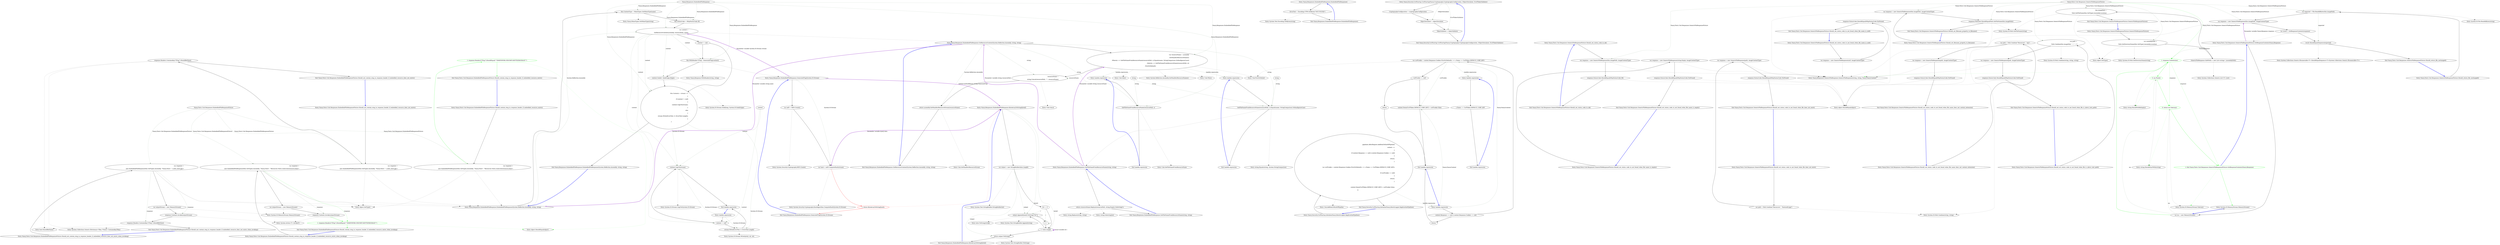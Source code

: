 digraph  {
n66 [label="Nancy.Responses.EmbeddedFileResponse", span=""];
n67 [label=content, span=""];
n68 [label=string, span=""];
n69 [label=string, span=""];
n0 [cluster="Nancy.Responses.EmbeddedFileResponse.EmbeddedFileResponse()", label="Entry Nancy.Responses.EmbeddedFileResponse.EmbeddedFileResponse()", span="13-13"];
n1 [cluster="Nancy.Responses.EmbeddedFileResponse.EmbeddedFileResponse()", label="ErrorText = Encoding.UTF8.GetBytes(''NOT FOUND'')", span="15-15"];
n2 [cluster="Nancy.Responses.EmbeddedFileResponse.EmbeddedFileResponse()", label="Exit Nancy.Responses.EmbeddedFileResponse.EmbeddedFileResponse()", span="13-13"];
n3 [cluster="System.Text.Encoding.GetBytes(string)", label="Entry System.Text.Encoding.GetBytes(string)", span="0-0"];
n4 [cluster="Nancy.Responses.EmbeddedFileResponse.EmbeddedFileResponse(System.Reflection.Assembly, string, string)", label="Entry Nancy.Responses.EmbeddedFileResponse.EmbeddedFileResponse(System.Reflection.Assembly, string, string)", span="18-18"];
n5 [cluster="Nancy.Responses.EmbeddedFileResponse.EmbeddedFileResponse(System.Reflection.Assembly, string, string)", label="this.ContentType = MimeTypes.GetMimeType(name)", span="20-20"];
n7 [cluster="Nancy.Responses.EmbeddedFileResponse.EmbeddedFileResponse(System.Reflection.Assembly, string, string)", label="var content =\r\n                    GetResourceContent(assembly, resourcePath, name)", span="23-24"];
n6 [cluster="Nancy.Responses.EmbeddedFileResponse.EmbeddedFileResponse(System.Reflection.Assembly, string, string)", label="this.StatusCode = HttpStatusCode.OK", span="21-21"];
n13 [cluster="Nancy.MimeTypes.GetMimeType(string)", label="Entry Nancy.MimeTypes.GetMimeType(string)", span="585-585"];
n8 [cluster="Nancy.Responses.EmbeddedFileResponse.EmbeddedFileResponse(System.Reflection.Assembly, string, string)", label="content != null", span="26-26"];
n14 [cluster="Nancy.Responses.EmbeddedFileResponse.GetResourceContent(System.Reflection.Assembly, string, string)", label="Entry Nancy.Responses.EmbeddedFileResponse.GetResourceContent(System.Reflection.Assembly, string, string)", span="45-45"];
n9 [cluster="Nancy.Responses.EmbeddedFileResponse.EmbeddedFileResponse(System.Reflection.Assembly, string, string)", label="this.WithHeader(''ETag'', GenerateETag(content))", span="28-28"];
n10 [cluster="Nancy.Responses.EmbeddedFileResponse.EmbeddedFileResponse(System.Reflection.Assembly, string, string)", label="content.Seek(0, SeekOrigin.Begin)", span="29-29"];
n11 [cluster="Nancy.Responses.EmbeddedFileResponse.EmbeddedFileResponse(System.Reflection.Assembly, string, string)", label="this.Contents = stream =>\r\n            {\r\n                if (content != null)\r\n                {\r\n                    content.CopyTo(stream);\r\n                }\r\n                else\r\n                {\r\n                    stream.Write(ErrorText, 0, ErrorText.Length);\r\n                }\r\n            }", span="32-42"];
n19 [cluster="lambda expression", label="content != null", span="34-34"];
n20 [cluster="lambda expression", label="content.CopyTo(stream)", span="36-36"];
n15 [cluster="Nancy.Responses.EmbeddedFileResponse.GenerateETag(System.IO.Stream)", label="Entry Nancy.Responses.EmbeddedFileResponse.GenerateETag(System.IO.Stream)", span="64-64"];
n16 [cluster="Nancy.Response.WithHeader(string, string)", label="Entry Nancy.Response.WithHeader(string, string)", span="46-46"];
n17 [cluster="System.IO.Stream.Seek(long, System.IO.SeekOrigin)", label="Entry System.IO.Stream.Seek(long, System.IO.SeekOrigin)", span="0-0"];
n12 [cluster="Nancy.Responses.EmbeddedFileResponse.EmbeddedFileResponse(System.Reflection.Assembly, string, string)", label="Exit Nancy.Responses.EmbeddedFileResponse.EmbeddedFileResponse(System.Reflection.Assembly, string, string)", span="18-18"];
n21 [cluster="lambda expression", label="stream.Write(ErrorText, 0, ErrorText.Length)", span="40-40"];
n18 [cluster="lambda expression", label="Entry lambda expression", span="32-42"];
n22 [cluster="lambda expression", label="Exit lambda expression", span="32-42"];
n23 [cluster="System.IO.Stream.CopyTo(System.IO.Stream)", label="Entry System.IO.Stream.CopyTo(System.IO.Stream)", span="0-0"];
n24 [cluster="System.IO.Stream.Write(byte[], int, int)", label="Entry System.IO.Stream.Write(byte[], int, int)", span="0-0"];
n25 [cluster="Nancy.Responses.EmbeddedFileResponse.GetResourceContent(System.Reflection.Assembly, string, string)", label="var resourceName = assembly\r\n                .GetManifestResourceNames()\r\n                .Where(x => GetFileNameFromResourceName(resourcePath, x).Equals(name, StringComparison.OrdinalIgnoreCase))\r\n                .Select(x => GetFileNameFromResourceName(resourcePath, x))\r\n                .FirstOrDefault()", span="47-51"];
n36 [cluster="lambda expression", label="GetFileNameFromResourceName(resourcePath, x).Equals(name, StringComparison.OrdinalIgnoreCase)", span="49-49"];
n41 [cluster="lambda expression", label="GetFileNameFromResourceName(resourcePath, x)", span="50-50"];
n26 [cluster="Nancy.Responses.EmbeddedFileResponse.GetResourceContent(System.Reflection.Assembly, string, string)", label="resourceName =\r\n                string.Concat(resourcePath, ''.'', resourceName)", span="53-54"];
n27 [cluster="Nancy.Responses.EmbeddedFileResponse.GetResourceContent(System.Reflection.Assembly, string, string)", label="return assembly.GetManifestResourceStream(resourceName);", span="56-56"];
n29 [cluster="System.Reflection.Assembly.GetManifestResourceNames()", label="Entry System.Reflection.Assembly.GetManifestResourceNames()", span="0-0"];
n30 [cluster="Unk.Where", label="Entry Unk.Where", span=""];
n31 [cluster="Unk.Select", label="Entry Unk.Select", span=""];
n32 [cluster="Unk.FirstOrDefault", label="Entry Unk.FirstOrDefault", span=""];
n35 [cluster="lambda expression", label="Entry lambda expression", span="49-49"];
n40 [cluster="lambda expression", label="Entry lambda expression", span="50-50"];
n33 [cluster="Unk.Concat", label="Entry Unk.Concat", span=""];
n28 [cluster="Nancy.Responses.EmbeddedFileResponse.GetResourceContent(System.Reflection.Assembly, string, string)", label="Exit Nancy.Responses.EmbeddedFileResponse.GetResourceContent(System.Reflection.Assembly, string, string)", span="45-45"];
n34 [cluster="Unk.GetManifestResourceStream", label="Entry Unk.GetManifestResourceStream", span=""];
n37 [cluster="lambda expression", label="Exit lambda expression", span="49-49"];
n38 [cluster="Nancy.Responses.EmbeddedFileResponse.GetFileNameFromResourceName(string, string)", label="Entry Nancy.Responses.EmbeddedFileResponse.GetFileNameFromResourceName(string, string)", span="59-59"];
n39 [cluster="string.Equals(string, System.StringComparison)", label="Entry string.Equals(string, System.StringComparison)", span="0-0"];
n42 [cluster="lambda expression", label="Exit lambda expression", span="50-50"];
n43 [cluster="Unk.GetFileNameFromResourceName", label="Entry Unk.GetFileNameFromResourceName", span=""];
n44 [cluster="Nancy.Responses.EmbeddedFileResponse.GetFileNameFromResourceName(string, string)", label="return resourceName.Replace(resourcePath, string.Empty).Substring(1);", span="61-61"];
n45 [cluster="Nancy.Responses.EmbeddedFileResponse.GetFileNameFromResourceName(string, string)", label="Exit Nancy.Responses.EmbeddedFileResponse.GetFileNameFromResourceName(string, string)", span="59-59"];
n46 [cluster="string.Replace(string, string)", label="Entry string.Replace(string, string)", span="0-0"];
n47 [cluster="string.Substring(int)", label="Entry string.Substring(int)", span="0-0"];
n48 [cluster="Nancy.Responses.EmbeddedFileResponse.GenerateETag(System.IO.Stream)", label="var md5 = MD5.Create()", span="66-66"];
n49 [cluster="Nancy.Responses.EmbeddedFileResponse.GenerateETag(System.IO.Stream)", label="var hash = md5.ComputeHash(stream)", span="68-68"];
n52 [cluster="System.Security.Cryptography.MD5.Create()", label="Entry System.Security.Cryptography.MD5.Create()", span="0-0"];
n50 [cluster="Nancy.Responses.EmbeddedFileResponse.GenerateETag(System.IO.Stream)", color=red, community=0, label="1: return ByteArrayToString(hash);", span="69-69"];
n53 [cluster="System.Security.Cryptography.HashAlgorithm.ComputeHash(System.IO.Stream)", label="Entry System.Security.Cryptography.HashAlgorithm.ComputeHash(System.IO.Stream)", span="0-0"];
n51 [cluster="Nancy.Responses.EmbeddedFileResponse.GenerateETag(System.IO.Stream)", label="Exit Nancy.Responses.EmbeddedFileResponse.GenerateETag(System.IO.Stream)", span="64-64"];
n54 [cluster="Nancy.Responses.EmbeddedFileResponse.ByteArrayToString(byte[])", label="Entry Nancy.Responses.EmbeddedFileResponse.ByteArrayToString(byte[])", span="73-73"];
n55 [cluster="Nancy.Responses.EmbeddedFileResponse.ByteArrayToString(byte[])", label="var output = new StringBuilder(data.Length)", span="75-75"];
n57 [cluster="Nancy.Responses.EmbeddedFileResponse.ByteArrayToString(byte[])", label="i < data.Length", span="76-76"];
n58 [cluster="Nancy.Responses.EmbeddedFileResponse.ByteArrayToString(byte[])", label="output.Append(data[i].ToString(''X2''))", span="78-78"];
n56 [cluster="Nancy.Responses.EmbeddedFileResponse.ByteArrayToString(byte[])", label="int i = 0", span="76-76"];
n62 [cluster="System.Text.StringBuilder.StringBuilder(int)", label="Entry System.Text.StringBuilder.StringBuilder(int)", span="0-0"];
n60 [cluster="Nancy.Responses.EmbeddedFileResponse.ByteArrayToString(byte[])", label="return output.ToString();", span="81-81"];
n59 [cluster="Nancy.Responses.EmbeddedFileResponse.ByteArrayToString(byte[])", label="i++", span="76-76"];
n63 [cluster="byte.ToString(string)", label="Entry byte.ToString(string)", span="0-0"];
n64 [cluster="System.Text.StringBuilder.Append(string)", label="Entry System.Text.StringBuilder.Append(string)", span="0-0"];
n61 [cluster="Nancy.Responses.EmbeddedFileResponse.ByteArrayToString(byte[])", label="Exit Nancy.Responses.EmbeddedFileResponse.ByteArrayToString(byte[])", span="73-73"];
n65 [cluster="System.Text.StringBuilder.ToString()", label="Entry System.Text.StringBuilder.ToString()", span="0-0"];
m0_6 [cluster="object.ShouldEqual(object)", file="EmbeddedFileResponseFixture.cs", label="Entry object.ShouldEqual(object)", span="95-95"];
m0_21 [cluster="Nancy.Tests.Unit.Responses.EmbeddedFileResponseFixture.Should_not_contain_etag_in_response_header_if_embedded_resource_does_not_exists_when_invoking()", file="EmbeddedFileResponseFixture.cs", label="Entry Nancy.Tests.Unit.Responses.EmbeddedFileResponseFixture.Should_not_contain_etag_in_response_header_if_embedded_resource_does_not_exists_when_invoking()", span="47-47"];
m0_22 [cluster="Nancy.Tests.Unit.Responses.EmbeddedFileResponseFixture.Should_not_contain_etag_in_response_header_if_embedded_resource_does_not_exists_when_invoking()", file="EmbeddedFileResponseFixture.cs", label="var response =\r\n                new EmbeddedFileResponse(this.GetType().Assembly, ''Nancy.Tests'', ''i_dont_exist.jpg'')", span="50-51"];
m0_23 [cluster="Nancy.Tests.Unit.Responses.EmbeddedFileResponseFixture.Should_not_contain_etag_in_response_header_if_embedded_resource_does_not_exists_when_invoking()", file="EmbeddedFileResponseFixture.cs", label="var outputStream = new MemoryStream()", span="53-53"];
m0_24 [cluster="Nancy.Tests.Unit.Responses.EmbeddedFileResponseFixture.Should_not_contain_etag_in_response_header_if_embedded_resource_does_not_exists_when_invoking()", file="EmbeddedFileResponseFixture.cs", label="response.Contents.Invoke(outputStream)", span="56-56"];
m0_25 [cluster="Nancy.Tests.Unit.Responses.EmbeddedFileResponseFixture.Should_not_contain_etag_in_response_header_if_embedded_resource_does_not_exists_when_invoking()", file="EmbeddedFileResponseFixture.cs", label="response.Headers.ContainsKey(''ETag'').ShouldBeFalse()", span="59-59"];
m0_26 [cluster="Nancy.Tests.Unit.Responses.EmbeddedFileResponseFixture.Should_not_contain_etag_in_response_header_if_embedded_resource_does_not_exists_when_invoking()", file="EmbeddedFileResponseFixture.cs", label="Exit Nancy.Tests.Unit.Responses.EmbeddedFileResponseFixture.Should_not_contain_etag_in_response_header_if_embedded_resource_does_not_exists_when_invoking()", span="47-47"];
m0_14 [cluster="System.Action<T>.Invoke(T)", file="EmbeddedFileResponseFixture.cs", label="Entry System.Action<T>.Invoke(T)", span="0-0"];
m0_19 [cluster="System.Collections.Generic.IDictionary<TKey, TValue>.ContainsKey(TKey)", file="EmbeddedFileResponseFixture.cs", label="Entry System.Collections.Generic.IDictionary<TKey, TValue>.ContainsKey(TKey)", span="0-0"];
m0_7 [cluster="Nancy.Tests.Unit.Responses.EmbeddedFileResponseFixture.Should_contain_etag_in_response_header_if_embedded_resource_exists_when_invoking()", file="EmbeddedFileResponseFixture.cs", label="Entry Nancy.Tests.Unit.Responses.EmbeddedFileResponseFixture.Should_contain_etag_in_response_header_if_embedded_resource_exists_when_invoking()", span="20-20"];
m0_8 [cluster="Nancy.Tests.Unit.Responses.EmbeddedFileResponseFixture.Should_contain_etag_in_response_header_if_embedded_resource_exists_when_invoking()", file="EmbeddedFileResponseFixture.cs", label="var response =\r\n                new EmbeddedFileResponse(this.GetType().Assembly, ''Nancy.Tests'', ''Resources.Views.staticviewresource.html'')", span="23-24"];
m0_9 [cluster="Nancy.Tests.Unit.Responses.EmbeddedFileResponseFixture.Should_contain_etag_in_response_header_if_embedded_resource_exists_when_invoking()", file="EmbeddedFileResponseFixture.cs", label="var outputStream = new MemoryStream()", span="26-26"];
m0_10 [cluster="Nancy.Tests.Unit.Responses.EmbeddedFileResponseFixture.Should_contain_etag_in_response_header_if_embedded_resource_exists_when_invoking()", file="EmbeddedFileResponseFixture.cs", label="response.Contents.Invoke(outputStream)", span="29-29"];
m0_11 [cluster="Nancy.Tests.Unit.Responses.EmbeddedFileResponseFixture.Should_contain_etag_in_response_header_if_embedded_resource_exists_when_invoking()", color=green, community=0, file="EmbeddedFileResponseFixture.cs", label="1: response.Headers[''ETag''].ShouldEqual(''\''5D6EFDFDB135DC90F16D57E05603DA1E\'''')", span="32-32"];
m0_12 [cluster="Nancy.Tests.Unit.Responses.EmbeddedFileResponseFixture.Should_contain_etag_in_response_header_if_embedded_resource_exists_when_invoking()", file="EmbeddedFileResponseFixture.cs", label="Exit Nancy.Tests.Unit.Responses.EmbeddedFileResponseFixture.Should_contain_etag_in_response_header_if_embedded_resource_exists_when_invoking()", span="20-20"];
m0_5 [cluster="object.GetType()", file="EmbeddedFileResponseFixture.cs", label="Entry object.GetType()", span="0-0"];
m0_20 [cluster="bool.ShouldBeFalse()", file="EmbeddedFileResponseFixture.cs", label="Entry bool.ShouldBeFalse()", span="90-90"];
m0_15 [cluster="Nancy.Tests.Unit.Responses.EmbeddedFileResponseFixture.Should_not_contain_etag_in_response_header_if_embedded_resource_does_not_exists()", file="EmbeddedFileResponseFixture.cs", label="Entry Nancy.Tests.Unit.Responses.EmbeddedFileResponseFixture.Should_not_contain_etag_in_response_header_if_embedded_resource_does_not_exists()", span="36-36"];
m0_16 [cluster="Nancy.Tests.Unit.Responses.EmbeddedFileResponseFixture.Should_not_contain_etag_in_response_header_if_embedded_resource_does_not_exists()", file="EmbeddedFileResponseFixture.cs", label="var response =\r\n                new EmbeddedFileResponse(this.GetType().Assembly, ''Nancy.Tests'', ''i_dont_exist.jpg'')", span="39-40"];
m0_17 [cluster="Nancy.Tests.Unit.Responses.EmbeddedFileResponseFixture.Should_not_contain_etag_in_response_header_if_embedded_resource_does_not_exists()", file="EmbeddedFileResponseFixture.cs", label="response.Headers.ContainsKey(''ETag'').ShouldBeFalse()", span="43-43"];
m0_18 [cluster="Nancy.Tests.Unit.Responses.EmbeddedFileResponseFixture.Should_not_contain_etag_in_response_header_if_embedded_resource_does_not_exists()", file="EmbeddedFileResponseFixture.cs", label="Exit Nancy.Tests.Unit.Responses.EmbeddedFileResponseFixture.Should_not_contain_etag_in_response_header_if_embedded_resource_does_not_exists()", span="36-36"];
m0_0 [cluster="Nancy.Tests.Unit.Responses.EmbeddedFileResponseFixture.Should_contain_etag_in_response_header_if_embedded_resource_exists()", file="EmbeddedFileResponseFixture.cs", label="Entry Nancy.Tests.Unit.Responses.EmbeddedFileResponseFixture.Should_contain_etag_in_response_header_if_embedded_resource_exists()", span="9-9"];
m0_1 [cluster="Nancy.Tests.Unit.Responses.EmbeddedFileResponseFixture.Should_contain_etag_in_response_header_if_embedded_resource_exists()", file="EmbeddedFileResponseFixture.cs", label="var response =\r\n                new EmbeddedFileResponse(this.GetType().Assembly, ''Nancy.Tests'', ''Resources.Views.staticviewresource.html'')", span="12-13"];
m0_2 [cluster="Nancy.Tests.Unit.Responses.EmbeddedFileResponseFixture.Should_contain_etag_in_response_header_if_embedded_resource_exists()", color=green, community=0, file="EmbeddedFileResponseFixture.cs", label="1: response.Headers[''ETag''].ShouldEqual(''\''5D6EFDFDB135DC90F16D57E05603DA1E\'''')", span="16-16"];
m0_3 [cluster="Nancy.Tests.Unit.Responses.EmbeddedFileResponseFixture.Should_contain_etag_in_response_header_if_embedded_resource_exists()", file="EmbeddedFileResponseFixture.cs", label="Exit Nancy.Tests.Unit.Responses.EmbeddedFileResponseFixture.Should_contain_etag_in_response_header_if_embedded_resource_exists()", span="9-9"];
m0_13 [cluster="System.IO.MemoryStream.MemoryStream()", file="EmbeddedFileResponseFixture.cs", label="Entry System.IO.MemoryStream.MemoryStream()", span="0-0"];
m0_27 [file="EmbeddedFileResponseFixture.cs", label="Nancy.Tests.Unit.Responses.EmbeddedFileResponseFixture", span=""];
m1_8 [cluster="Unk.AddItemToEndOfPipeline", file="GenericFileResponse.cs", label="Entry Unk.AddItemToEndOfPipeline", span=""];
m1_0 [cluster="Nancy.Security.CsrfStartup.CsrfStartup(Nancy.Cryptography.CryptographyConfiguration, IObjectSerializer, ICsrfTokenValidator)", file="GenericFileResponse.cs", label="Entry Nancy.Security.CsrfStartup.CsrfStartup(Nancy.Cryptography.CryptographyConfiguration, IObjectSerializer, ICsrfTokenValidator)", span="11-11"];
m1_1 [cluster="Nancy.Security.CsrfStartup.CsrfStartup(Nancy.Cryptography.CryptographyConfiguration, IObjectSerializer, ICsrfTokenValidator)", file="GenericFileResponse.cs", label="CryptographyConfiguration = cryptographyConfiguration", span="13-13"];
m1_2 [cluster="Nancy.Security.CsrfStartup.CsrfStartup(Nancy.Cryptography.CryptographyConfiguration, IObjectSerializer, ICsrfTokenValidator)", file="GenericFileResponse.cs", label="ObjectSerializer = objectSerializer", span="14-14"];
m1_3 [cluster="Nancy.Security.CsrfStartup.CsrfStartup(Nancy.Cryptography.CryptographyConfiguration, IObjectSerializer, ICsrfTokenValidator)", file="GenericFileResponse.cs", label="TokenValidator = tokenValidator", span="15-15"];
m1_4 [cluster="Nancy.Security.CsrfStartup.CsrfStartup(Nancy.Cryptography.CryptographyConfiguration, IObjectSerializer, ICsrfTokenValidator)", file="GenericFileResponse.cs", label="Exit Nancy.Security.CsrfStartup.CsrfStartup(Nancy.Cryptography.CryptographyConfiguration, IObjectSerializer, ICsrfTokenValidator)", span="11-11"];
m1_5 [cluster="Nancy.Security.CsrfStartup.Initialize(Nancy.Bootstrapper.IApplicationPipelines)", file="GenericFileResponse.cs", label="Entry Nancy.Security.CsrfStartup.Initialize(Nancy.Bootstrapper.IApplicationPipelines)", span="70-70"];
m1_6 [cluster="Nancy.Security.CsrfStartup.Initialize(Nancy.Bootstrapper.IApplicationPipelines)", file="GenericFileResponse.cs", label="pipelines.AfterRequest.AddItemToEndOfPipeline(\r\n                context =>\r\n                    {\r\n                        if (context.Response == null || context.Response.Cookies == null)\r\n                        {\r\n                            return;\r\n                        }\r\n\r\n                        var csrfCookie = context.Response.Cookies.FirstOrDefault(c => c.Name == CsrfToken.DEFAULT_CSRF_KEY);\r\n\r\n                        if (csrfCookie == null)\r\n                        {\r\n                            return;\r\n                        }\r\n\r\n                        context.Items[CsrfToken.DEFAULT_CSRF_KEY] = csrfCookie.Value;\r\n                    })", span="72-88"];
m1_7 [cluster="Nancy.Security.CsrfStartup.Initialize(Nancy.Bootstrapper.IApplicationPipelines)", file="GenericFileResponse.cs", label="Exit Nancy.Security.CsrfStartup.Initialize(Nancy.Bootstrapper.IApplicationPipelines)", span="70-70"];
m1_18 [cluster="lambda expression", file="GenericFileResponse.cs", label="Entry lambda expression", span="80-80"];
m1_9 [cluster="lambda expression", file="GenericFileResponse.cs", label="Entry lambda expression", span="73-88"];
m1_10 [cluster="lambda expression", file="GenericFileResponse.cs", label="context.Response == null || context.Response.Cookies == null", span="75-75"];
m1_12 [cluster="lambda expression", file="GenericFileResponse.cs", label="var csrfCookie = context.Response.Cookies.FirstOrDefault(c => c.Name == CsrfToken.DEFAULT_CSRF_KEY)", span="80-80"];
m1_15 [cluster="lambda expression", file="GenericFileResponse.cs", label="context.Items[CsrfToken.DEFAULT_CSRF_KEY] = csrfCookie.Value", span="87-87"];
m1_11 [cluster="lambda expression", file="GenericFileResponse.cs", label="return;", span="77-77"];
m1_13 [cluster="lambda expression", file="GenericFileResponse.cs", label="csrfCookie == null", span="82-82"];
m1_14 [cluster="lambda expression", file="GenericFileResponse.cs", label="return;", span="84-84"];
m1_16 [cluster="lambda expression", file="GenericFileResponse.cs", label="Exit lambda expression", span="73-88"];
m1_19 [cluster="lambda expression", file="GenericFileResponse.cs", label="c.Name == CsrfToken.DEFAULT_CSRF_KEY", span="80-80"];
m1_20 [cluster="lambda expression", file="GenericFileResponse.cs", label="Exit lambda expression", span="80-80"];
m2_36 [cluster="Nancy.Tests.Unit.Responses.GenericFileResponseFixture.Should_set_status_code_to_ok()", file="GenericFileResponseFixture.cs", label="Entry Nancy.Tests.Unit.Responses.GenericFileResponseFixture.Should_set_status_code_to_ok()", span="84-84"];
m2_37 [cluster="Nancy.Tests.Unit.Responses.GenericFileResponseFixture.Should_set_status_code_to_ok()", file="GenericFileResponseFixture.cs", label="var response = new GenericFileResponse(this.imagePath, imageContentType)", span="87-87"];
m2_38 [cluster="Nancy.Tests.Unit.Responses.GenericFileResponseFixture.Should_set_status_code_to_ok()", file="GenericFileResponseFixture.cs", label="response.StatusCode.ShouldEqual(HttpStatusCode.OK)", span="90-90"];
m2_39 [cluster="Nancy.Tests.Unit.Responses.GenericFileResponseFixture.Should_set_status_code_to_ok()", file="GenericFileResponseFixture.cs", label="Exit Nancy.Tests.Unit.Responses.GenericFileResponseFixture.Should_set_status_code_to_ok()", span="84-84"];
m2_7 [cluster="System.Collections.Generic.List<T>.List()", file="GenericFileResponseFixture.cs", label="Entry System.Collections.Generic.List<T>.List()", span="0-0"];
m2_15 [cluster="Nancy.Tests.Unit.Responses.GenericFileResponseFixture.Should_set_status_code_to_not_found_when_file_name_is_null()", file="GenericFileResponseFixture.cs", label="Entry Nancy.Tests.Unit.Responses.GenericFileResponseFixture.Should_set_status_code_to_not_found_when_file_name_is_null()", span="34-34"];
m2_16 [cluster="Nancy.Tests.Unit.Responses.GenericFileResponseFixture.Should_set_status_code_to_not_found_when_file_name_is_null()", file="GenericFileResponseFixture.cs", label="var response = new GenericFileResponse(null, imageContentType)", span="37-37"];
m2_17 [cluster="Nancy.Tests.Unit.Responses.GenericFileResponseFixture.Should_set_status_code_to_not_found_when_file_name_is_null()", file="GenericFileResponseFixture.cs", label="response.StatusCode.ShouldEqual(HttpStatusCode.NotFound)", span="40-40"];
m2_18 [cluster="Nancy.Tests.Unit.Responses.GenericFileResponseFixture.Should_set_status_code_to_not_found_when_file_name_is_null()", file="GenericFileResponseFixture.cs", label="Exit Nancy.Tests.Unit.Responses.GenericFileResponseFixture.Should_set_status_code_to_not_found_when_file_name_is_null()", span="34-34"];
m2_60 [cluster="string.ShouldStartWith(string)", file="GenericFileResponseFixture.cs", label="Entry string.ShouldStartWith(string)", span="11-11"];
m2_61 [cluster="System.IO.MemoryStream.ToArray()", file="GenericFileResponseFixture.cs", label="Entry System.IO.MemoryStream.ToArray()", span="0-0"];
m2_8 [cluster="System.IO.Path.GetFileName(string)", file="GenericFileResponseFixture.cs", label="Entry System.IO.Path.GetFileName(string)", span="0-0"];
m2_5 [cluster="object.GetType()", file="GenericFileResponseFixture.cs", label="Entry object.GetType()", span="0-0"];
m2_0 [cluster="Nancy.Tests.Unit.Responses.GenericFileResponseFixture.GenericFileResponseFixture()", file="GenericFileResponseFixture.cs", label="Entry Nancy.Tests.Unit.Responses.GenericFileResponseFixture.GenericFileResponseFixture()", span="12-12"];
m2_1 [cluster="Nancy.Tests.Unit.Responses.GenericFileResponseFixture.GenericFileResponseFixture()", file="GenericFileResponseFixture.cs", label="var assemblyPath =\r\n                Path.GetDirectoryName(this.GetType().Assembly.Location)", span="14-15"];
m2_2 [cluster="Nancy.Tests.Unit.Responses.GenericFileResponseFixture.GenericFileResponseFixture()", file="GenericFileResponseFixture.cs", label="GenericFileResponse.SafePaths = new List<string> {assemblyPath}", span="17-17"];
m2_3 [cluster="Nancy.Tests.Unit.Responses.GenericFileResponseFixture.GenericFileResponseFixture()", file="GenericFileResponseFixture.cs", label="this.imagePath =\r\n                Path.GetFileName(this.GetType().Assembly.Location)", span="19-20"];
m2_4 [cluster="Nancy.Tests.Unit.Responses.GenericFileResponseFixture.GenericFileResponseFixture()", file="GenericFileResponseFixture.cs", label="Exit Nancy.Tests.Unit.Responses.GenericFileResponseFixture.GenericFileResponseFixture()", span="12-12"];
m2_14 [cluster="object.ShouldEqual(object)", file="GenericFileResponseFixture.cs", label="Entry object.ShouldEqual(object)", span="95-95"];
m2_6 [cluster="System.IO.Path.GetDirectoryName(string)", file="GenericFileResponseFixture.cs", label="Entry System.IO.Path.GetDirectoryName(string)", span="0-0"];
m2_49 [cluster="Nancy.Tests.Unit.Responses.GenericFileResponseFixture.Should_set_filename_property_to_filename()", file="GenericFileResponseFixture.cs", label="Entry Nancy.Tests.Unit.Responses.GenericFileResponseFixture.Should_set_filename_property_to_filename()", span="108-108"];
m2_50 [cluster="Nancy.Tests.Unit.Responses.GenericFileResponseFixture.Should_set_filename_property_to_filename()", file="GenericFileResponseFixture.cs", label="var response = new GenericFileResponse(this.imagePath, imageContentType)", span="111-111"];
m2_51 [cluster="Nancy.Tests.Unit.Responses.GenericFileResponseFixture.Should_set_filename_property_to_filename()", file="GenericFileResponseFixture.cs", label="response.Filename.ShouldEqual(Path.GetFileName(this.imagePath))", span="114-114"];
m2_52 [cluster="Nancy.Tests.Unit.Responses.GenericFileResponseFixture.Should_set_filename_property_to_filename()", file="GenericFileResponseFixture.cs", label="Exit Nancy.Tests.Unit.Responses.GenericFileResponseFixture.Should_set_filename_property_to_filename()", span="108-108"];
m2_9 [cluster="Nancy.Tests.Unit.Responses.GenericFileResponseFixture.Should_set_status_code_to_not_found_when_file_name_is_empty()", file="GenericFileResponseFixture.cs", label="Entry Nancy.Tests.Unit.Responses.GenericFileResponseFixture.Should_set_status_code_to_not_found_when_file_name_is_empty()", span="24-24"];
m2_10 [cluster="Nancy.Tests.Unit.Responses.GenericFileResponseFixture.Should_set_status_code_to_not_found_when_file_name_is_empty()", file="GenericFileResponseFixture.cs", label="var response = new GenericFileResponse(string.Empty, imageContentType)", span="27-27"];
m2_11 [cluster="Nancy.Tests.Unit.Responses.GenericFileResponseFixture.Should_set_status_code_to_not_found_when_file_name_is_empty()", file="GenericFileResponseFixture.cs", label="response.StatusCode.ShouldEqual(HttpStatusCode.NotFound)", span="30-30"];
m2_12 [cluster="Nancy.Tests.Unit.Responses.GenericFileResponseFixture.Should_set_status_code_to_not_found_when_file_name_is_empty()", file="GenericFileResponseFixture.cs", label="Exit Nancy.Tests.Unit.Responses.GenericFileResponseFixture.Should_set_status_code_to_not_found_when_file_name_is_empty()", span="24-24"];
m2_40 [cluster="Nancy.Tests.Unit.Responses.GenericFileResponseFixture.Should_return_file_unchanged()", file="GenericFileResponseFixture.cs", label="Entry Nancy.Tests.Unit.Responses.GenericFileResponseFixture.Should_return_file_unchanged()", span="94-94"];
m2_41 [cluster="Nancy.Tests.Unit.Responses.GenericFileResponseFixture.Should_return_file_unchanged()", file="GenericFileResponseFixture.cs", label="var expected = File.ReadAllBytes(this.imagePath)", span="97-97"];
m2_42 [cluster="Nancy.Tests.Unit.Responses.GenericFileResponseFixture.Should_return_file_unchanged()", file="GenericFileResponseFixture.cs", label="var response = new GenericFileResponse(this.imagePath, imageContentType)", span="98-98"];
m2_44 [cluster="Nancy.Tests.Unit.Responses.GenericFileResponseFixture.Should_return_file_unchanged()", file="GenericFileResponseFixture.cs", label="result.ShouldEqualSequence(expected)", span="104-104"];
m2_43 [cluster="Nancy.Tests.Unit.Responses.GenericFileResponseFixture.Should_return_file_unchanged()", file="GenericFileResponseFixture.cs", label="var result = GetResponseContents(response)", span="101-101"];
m2_45 [cluster="Nancy.Tests.Unit.Responses.GenericFileResponseFixture.Should_return_file_unchanged()", file="GenericFileResponseFixture.cs", label="Exit Nancy.Tests.Unit.Responses.GenericFileResponseFixture.Should_return_file_unchanged()", span="94-94"];
m2_59 [cluster="string.ShouldNotBeEmpty()", file="GenericFileResponseFixture.cs", label="Entry string.ShouldNotBeEmpty()", span="31-31"];
m2_30 [cluster="Nancy.Tests.Unit.Responses.GenericFileResponseFixture.Should_set_status_code_to_not_found_when_file_is_above_root_path()", file="GenericFileResponseFixture.cs", label="Entry Nancy.Tests.Unit.Responses.GenericFileResponseFixture.Should_set_status_code_to_not_found_when_file_is_above_root_path()", span="70-70"];
m2_31 [cluster="Nancy.Tests.Unit.Responses.GenericFileResponseFixture.Should_set_status_code_to_not_found_when_file_is_above_root_path()", file="GenericFileResponseFixture.cs", label="var path = \r\n                Path.Combine(this.imagePath, ''..'', ''..'')", span="73-74"];
m2_32 [cluster="Nancy.Tests.Unit.Responses.GenericFileResponseFixture.Should_set_status_code_to_not_found_when_file_is_above_root_path()", file="GenericFileResponseFixture.cs", label="var response = new GenericFileResponse(path, imageContentType)", span="77-77"];
m2_33 [cluster="Nancy.Tests.Unit.Responses.GenericFileResponseFixture.Should_set_status_code_to_not_found_when_file_is_above_root_path()", file="GenericFileResponseFixture.cs", label="response.StatusCode.ShouldEqual(HttpStatusCode.NotFound)", span="80-80"];
m2_34 [cluster="Nancy.Tests.Unit.Responses.GenericFileResponseFixture.Should_set_status_code_to_not_found_when_file_is_above_root_path()", file="GenericFileResponseFixture.cs", label="Exit Nancy.Tests.Unit.Responses.GenericFileResponseFixture.Should_set_status_code_to_not_found_when_file_is_above_root_path()", span="70-70"];
m2_53 [cluster="Nancy.Tests.Unit.Responses.GenericFileResponseFixture.GetResponseContents(Nancy.Response)", file="GenericFileResponseFixture.cs", label="var ms = new MemoryStream()", span="119-119"];
m2_54 [cluster="Nancy.Tests.Unit.Responses.GenericFileResponseFixture.GetResponseContents(Nancy.Response)", color=green, community=1, file="GenericFileResponseFixture.cs", label="1: response.Contents(ms)", span="120-120"];
m2_55 [cluster="Nancy.Tests.Unit.Responses.GenericFileResponseFixture.GetResponseContents(Nancy.Response)", color=green, community=0, file="GenericFileResponseFixture.cs", label="0: ms.Flush()", span="121-121"];
m2_56 [cluster="Nancy.Tests.Unit.Responses.GenericFileResponseFixture.GetResponseContents(Nancy.Response)", color=green, community=1, file="GenericFileResponseFixture.cs", label="0: return ms.ToArray();", span="123-123"];
m2_57 [cluster="Nancy.Tests.Unit.Responses.GenericFileResponseFixture.GetResponseContents(Nancy.Response)", color=green, community=1, file="GenericFileResponseFixture.cs", label="1: Exit Nancy.Tests.Unit.Responses.GenericFileResponseFixture.GetResponseContents(Nancy.Response)", span="117-117"];
m2_58 [cluster="System.IO.MemoryStream.MemoryStream()", file="GenericFileResponseFixture.cs", label="Entry System.IO.MemoryStream.MemoryStream()", span="0-0"];
m2_25 [cluster="Nancy.Tests.Unit.Responses.GenericFileResponseFixture.Should_set_status_code_to_not_found_when_file_does_not_exist()", file="GenericFileResponseFixture.cs", label="Entry Nancy.Tests.Unit.Responses.GenericFileResponseFixture.Should_set_status_code_to_not_found_when_file_does_not_exist()", span="57-57"];
m2_26 [cluster="Nancy.Tests.Unit.Responses.GenericFileResponseFixture.Should_set_status_code_to_not_found_when_file_does_not_exist()", file="GenericFileResponseFixture.cs", label="var path = Path.Combine(''Resources'', ''thatsnotit.jpg'')", span="60-60"];
m2_27 [cluster="Nancy.Tests.Unit.Responses.GenericFileResponseFixture.Should_set_status_code_to_not_found_when_file_does_not_exist()", file="GenericFileResponseFixture.cs", label="var response = new GenericFileResponse(path, imageContentType)", span="63-63"];
m2_28 [cluster="Nancy.Tests.Unit.Responses.GenericFileResponseFixture.Should_set_status_code_to_not_found_when_file_does_not_exist()", file="GenericFileResponseFixture.cs", label="response.StatusCode.ShouldEqual(HttpStatusCode.NotFound)", span="66-66"];
m2_29 [cluster="Nancy.Tests.Unit.Responses.GenericFileResponseFixture.Should_set_status_code_to_not_found_when_file_does_not_exist()", file="GenericFileResponseFixture.cs", label="Exit Nancy.Tests.Unit.Responses.GenericFileResponseFixture.Should_set_status_code_to_not_found_when_file_does_not_exist()", span="57-57"];
m2_13 [cluster="Nancy.Responses.GenericFileResponse.GenericFileResponse(string, string, Nancy.NancyContext)", file="GenericFileResponseFixture.cs", label="Entry Nancy.Responses.GenericFileResponse.GenericFileResponse(string, string, Nancy.NancyContext)", span="64-64"];
m2_48 [cluster="System.Collections.Generic.IEnumerable<T>.ShouldEqualSequence<T>(System.Collections.Generic.IEnumerable<T>)", file="GenericFileResponseFixture.cs", label="Entry System.Collections.Generic.IEnumerable<T>.ShouldEqualSequence<T>(System.Collections.Generic.IEnumerable<T>)", span="110-110"];
m2_19 [cluster="Nancy.Tests.Unit.Responses.GenericFileResponseFixture.Should_set_status_code_to_not_found_when_file_name_does_not_contain_extension()", file="GenericFileResponseFixture.cs", label="Entry Nancy.Tests.Unit.Responses.GenericFileResponseFixture.Should_set_status_code_to_not_found_when_file_name_does_not_contain_extension()", span="44-44"];
m2_20 [cluster="Nancy.Tests.Unit.Responses.GenericFileResponseFixture.Should_set_status_code_to_not_found_when_file_name_does_not_contain_extension()", file="GenericFileResponseFixture.cs", label="var path = Path.Combine(''Resources'', ''zip'')", span="47-47"];
m2_21 [cluster="Nancy.Tests.Unit.Responses.GenericFileResponseFixture.Should_set_status_code_to_not_found_when_file_name_does_not_contain_extension()", file="GenericFileResponseFixture.cs", label="var response = new GenericFileResponse(path, imageContentType)", span="50-50"];
m2_22 [cluster="Nancy.Tests.Unit.Responses.GenericFileResponseFixture.Should_set_status_code_to_not_found_when_file_name_does_not_contain_extension()", file="GenericFileResponseFixture.cs", label="response.StatusCode.ShouldEqual(HttpStatusCode.NotFound)", span="53-53"];
m2_23 [cluster="Nancy.Tests.Unit.Responses.GenericFileResponseFixture.Should_set_status_code_to_not_found_when_file_name_does_not_contain_extension()", file="GenericFileResponseFixture.cs", label="Exit Nancy.Tests.Unit.Responses.GenericFileResponseFixture.Should_set_status_code_to_not_found_when_file_name_does_not_contain_extension()", span="44-44"];
m2_46 [cluster="System.IO.File.ReadAllBytes(string)", file="GenericFileResponseFixture.cs", label="Entry System.IO.File.ReadAllBytes(string)", span="0-0"];
m2_24 [cluster="System.IO.Path.Combine(string, string)", file="GenericFileResponseFixture.cs", label="Entry System.IO.Path.Combine(string, string)", span="0-0"];
m2_47 [cluster="Nancy.Tests.Unit.Responses.GenericFileResponseFixture.GetResponseContents(Nancy.Response)", file="GenericFileResponseFixture.cs", label="Entry Nancy.Tests.Unit.Responses.GenericFileResponseFixture.GetResponseContents(Nancy.Response)", span="117-117"];
m2_35 [cluster="System.IO.Path.Combine(string, string, string)", file="GenericFileResponseFixture.cs", label="Entry System.IO.Path.Combine(string, string, string)", span="0-0"];
m2_62 [file="GenericFileResponseFixture.cs", label="Nancy.Tests.Unit.Responses.GenericFileResponseFixture", span=""];
n66 -> n5  [color=darkseagreen4, key=1, label="Nancy.Responses.EmbeddedFileResponse", style=dashed];
n66 -> n6  [color=darkseagreen4, key=1, label="Nancy.Responses.EmbeddedFileResponse", style=dashed];
n66 -> n7  [color=darkseagreen4, key=1, label="Nancy.Responses.EmbeddedFileResponse", style=dashed];
n66 -> n9  [color=darkseagreen4, key=1, label="Nancy.Responses.EmbeddedFileResponse", style=dashed];
n66 -> n11  [color=darkseagreen4, key=1, label="Nancy.Responses.EmbeddedFileResponse", style=dashed];
n66 -> n25  [color=darkseagreen4, key=1, label="Nancy.Responses.EmbeddedFileResponse", style=dashed];
n66 -> n41  [color=darkseagreen4, key=1, label="Nancy.Responses.EmbeddedFileResponse", style=dashed];
n67 -> n19  [color=darkseagreen4, key=1, label=content, style=dashed];
n67 -> n20  [color=darkseagreen4, key=1, label=content, style=dashed];
n68 -> n36  [color=darkseagreen4, key=1, label=string, style=dashed];
n68 -> n41  [color=darkseagreen4, key=1, label=string, style=dashed];
n69 -> n36  [color=darkseagreen4, key=1, label=string, style=dashed];
n0 -> n1  [key=0, style=solid];
n1 -> n2  [key=0, style=solid];
n1 -> n3  [key=2, style=dotted];
n2 -> n0  [color=blue, key=0, style=bold];
n4 -> n5  [key=0, style=solid];
n4 -> n7  [color=darkseagreen4, key=1, label="System.Reflection.Assembly", style=dashed];
n5 -> n6  [key=0, style=solid];
n5 -> n13  [key=2, style=dotted];
n7 -> n8  [key=0, style=solid];
n7 -> n14  [key=2, style=dotted];
n7 -> n9  [color=darkseagreen4, key=1, label=content, style=dashed];
n7 -> n10  [color=darkseagreen4, key=1, label=content, style=dashed];
n7 -> n11  [color=darkseagreen4, key=1, label=content, style=dashed];
n7 -> n19  [color=darkseagreen4, key=1, label=content, style=dashed];
n7 -> n20  [color=darkseagreen4, key=1, label=content, style=dashed];
n6 -> n7  [key=0, style=solid];
n8 -> n9  [key=0, style=solid];
n8 -> n11  [key=0, style=solid];
n14 -> n25  [key=0, style=solid];
n14 -> n36  [color=darkseagreen4, key=1, label=string, style=dashed];
n14 -> n41  [color=darkseagreen4, key=1, label=string, style=dashed];
n14 -> n26  [color=darkseagreen4, key=1, label=string, style=dashed];
n14 -> n27  [color=darkseagreen4, key=1, label="System.Reflection.Assembly", style=dashed];
n14 -> n4  [color=darkorchid, key=3, label="Parameter variable string name", style=bold];
n9 -> n10  [key=0, style=solid];
n9 -> n15  [key=2, style=dotted];
n9 -> n16  [key=2, style=dotted];
n10 -> n11  [key=0, style=solid];
n10 -> n17  [key=2, style=dotted];
n11 -> n12  [key=0, style=solid];
n11 -> n20  [color=darkseagreen4, key=1, label="System.IO.Stream", style=dashed];
n11 -> n21  [color=darkseagreen4, key=1, label="System.IO.Stream", style=dashed];
n19 -> n20  [key=0, style=solid];
n19 -> n21  [key=0, style=solid];
n20 -> n22  [key=0, style=solid];
n20 -> n23  [key=2, style=dotted];
n15 -> n48  [key=0, style=solid];
n15 -> n49  [color=darkseagreen4, key=1, label="System.IO.Stream", style=dashed];
n15 -> n7  [color=darkorchid, key=3, label="Parameter variable System.IO.Stream stream", style=bold];
n15 -> n54  [color=darkorchid, key=3, label="method methodReturn string GenerateETag", style=bold];
n12 -> n4  [color=blue, key=0, style=bold];
n21 -> n22  [key=0, style=solid];
n21 -> n24  [key=2, style=dotted];
n18 -> n19  [key=0, style=solid];
n18 -> n20  [color=darkseagreen4, key=1, label="System.IO.Stream", style=dashed];
n18 -> n21  [color=darkseagreen4, key=1, label="System.IO.Stream", style=dashed];
n22 -> n18  [color=blue, key=0, style=bold];
n25 -> n26  [key=0, style=solid];
n25 -> n29  [key=2, style=dotted];
n25 -> n30  [key=2, style=dotted];
n25 -> n31  [key=2, style=dotted];
n25 -> n32  [key=2, style=dotted];
n25 -> n35  [color=darkseagreen4, key=1, label="lambda expression", style=dashed];
n25 -> n40  [color=darkseagreen4, key=1, label="lambda expression", style=dashed];
n36 -> n37  [key=0, style=solid];
n36 -> n38  [key=2, style=dotted];
n36 -> n39  [key=2, style=dotted];
n41 -> n42  [key=0, style=solid];
n41 -> n43  [key=2, style=dotted];
n26 -> n27  [key=0, style=solid];
n26 -> n33  [key=2, style=dotted];
n26 -> n26  [color=darkseagreen4, key=1, label=resourceName, style=dashed];
n27 -> n28  [key=0, style=solid];
n27 -> n34  [key=2, style=dotted];
n35 -> n36  [key=0, style=solid];
n40 -> n41  [key=0, style=solid];
n28 -> n14  [color=blue, key=0, style=bold];
n37 -> n35  [color=blue, key=0, style=bold];
n38 -> n44  [key=0, style=solid];
n38 -> n14  [color=darkorchid, key=3, label="Parameter variable string resourcePath", style=bold];
n38 -> n25  [color=darkorchid, key=3, label="Parameter variable string resourceName", style=bold];
n42 -> n40  [color=blue, key=0, style=bold];
n44 -> n45  [key=0, style=solid];
n44 -> n46  [key=2, style=dotted];
n44 -> n47  [key=2, style=dotted];
n45 -> n38  [color=blue, key=0, style=bold];
n48 -> n49  [key=0, style=solid];
n48 -> n52  [key=2, style=dotted];
n49 -> n50  [color=red, key=0, style=solid];
n49 -> n53  [key=2, style=dotted];
n50 -> n51  [color=red, key=0, style=solid];
n50 -> n54  [color=red, key=2, style=dotted];
n51 -> n15  [color=blue, key=0, style=bold];
n54 -> n55  [key=0, style=solid];
n54 -> n57  [color=darkseagreen4, key=1, label="byte[]", style=dashed];
n54 -> n58  [color=darkseagreen4, key=1, label="byte[]", style=dashed];
n54 -> n49  [color=darkorchid, key=3, label="Parameter variable byte[] data", style=bold];
n55 -> n56  [key=0, style=solid];
n55 -> n62  [key=2, style=dotted];
n55 -> n58  [color=darkseagreen4, key=1, label=output, style=dashed];
n55 -> n60  [color=darkseagreen4, key=1, label=output, style=dashed];
n57 -> n58  [key=0, style=solid];
n57 -> n60  [key=0, style=solid];
n57 -> n57  [color=darkorchid, key=3, label="Local variable int i", style=bold];
n58 -> n59  [key=0, style=solid];
n58 -> n63  [key=2, style=dotted];
n58 -> n64  [key=2, style=dotted];
n56 -> n57  [key=0, style=solid];
n56 -> n58  [color=darkseagreen4, key=1, label=i, style=dashed];
n56 -> n59  [color=darkseagreen4, key=1, label=i, style=dashed];
n60 -> n61  [key=0, style=solid];
n60 -> n65  [key=2, style=dotted];
n59 -> n57  [key=0, style=solid];
n59 -> n59  [color=darkseagreen4, key=1, label=i, style=dashed];
n61 -> n54  [color=blue, key=0, style=bold];
m0_21 -> m0_22  [key=0, style=solid];
m0_22 -> m0_23  [key=0, style=solid];
m0_22 -> n4  [key=2, style=dotted];
m0_22 -> m0_5  [key=2, style=dotted];
m0_22 -> m0_24  [color=darkseagreen4, key=1, label=response, style=dashed];
m0_22 -> m0_25  [color=darkseagreen4, key=1, label=response, style=dashed];
m0_23 -> m0_24  [key=0, style=solid];
m0_23 -> m0_13  [key=2, style=dotted];
m0_24 -> m0_25  [key=0, style=solid];
m0_24 -> m0_14  [key=2, style=dotted];
m0_25 -> m0_26  [key=0, style=solid];
m0_25 -> m0_19  [key=2, style=dotted];
m0_25 -> m0_20  [key=2, style=dotted];
m0_26 -> m0_21  [color=blue, key=0, style=bold];
m0_7 -> m0_8  [key=0, style=solid];
m0_8 -> m0_9  [key=0, style=solid];
m0_8 -> n4  [key=2, style=dotted];
m0_8 -> m0_5  [key=2, style=dotted];
m0_8 -> m0_10  [color=darkseagreen4, key=1, label=response, style=dashed];
m0_8 -> m0_11  [color=green, key=1, label=response, style=dashed];
m0_9 -> m0_10  [key=0, style=solid];
m0_9 -> m0_13  [key=2, style=dotted];
m0_10 -> m0_11  [color=green, key=0, style=solid];
m0_10 -> m0_14  [key=2, style=dotted];
m0_11 -> m0_12  [color=green, key=0, style=solid];
m0_11 -> m0_6  [color=green, key=2, style=dotted];
m0_12 -> m0_7  [color=blue, key=0, style=bold];
m0_15 -> m0_16  [key=0, style=solid];
m0_16 -> m0_17  [key=0, style=solid];
m0_16 -> n4  [key=2, style=dotted];
m0_16 -> m0_5  [key=2, style=dotted];
m0_17 -> m0_18  [key=0, style=solid];
m0_17 -> m0_19  [key=2, style=dotted];
m0_17 -> m0_20  [key=2, style=dotted];
m0_18 -> m0_15  [color=blue, key=0, style=bold];
m0_0 -> m0_1  [key=0, style=solid];
m0_1 -> m0_2  [color=green, key=0, style=solid];
m0_1 -> n4  [key=2, style=dotted];
m0_1 -> m0_5  [key=2, style=dotted];
m0_2 -> m0_3  [color=green, key=0, style=solid];
m0_2 -> m0_6  [color=green, key=2, style=dotted];
m0_3 -> m0_0  [color=blue, key=0, style=bold];
m0_27 -> m0_1  [color=darkseagreen4, key=1, label="Nancy.Tests.Unit.Responses.EmbeddedFileResponseFixture", style=dashed];
m0_27 -> m0_8  [color=darkseagreen4, key=1, label="Nancy.Tests.Unit.Responses.EmbeddedFileResponseFixture", style=dashed];
m0_27 -> m0_16  [color=darkseagreen4, key=1, label="Nancy.Tests.Unit.Responses.EmbeddedFileResponseFixture", style=dashed];
m0_27 -> m0_22  [color=darkseagreen4, key=1, label="Nancy.Tests.Unit.Responses.EmbeddedFileResponseFixture", style=dashed];
m1_0 -> m1_1  [key=0, style=solid];
m1_0 -> m1_2  [color=darkseagreen4, key=1, label=IObjectSerializer, style=dashed];
m1_0 -> m1_3  [color=darkseagreen4, key=1, label=ICsrfTokenValidator, style=dashed];
m1_1 -> m1_2  [key=0, style=solid];
m1_2 -> m1_3  [key=0, style=solid];
m1_3 -> m1_4  [key=0, style=solid];
m1_4 -> m1_0  [color=blue, key=0, style=bold];
m1_5 -> m1_6  [key=0, style=solid];
m1_6 -> m1_7  [key=0, style=solid];
m1_6 -> m1_8  [key=2, style=dotted];
m1_6 -> m1_9  [color=darkseagreen4, key=1, label="lambda expression", style=dashed];
m1_7 -> m1_5  [color=blue, key=0, style=bold];
m1_18 -> m1_19  [key=0, style=solid];
m1_9 -> m1_10  [key=0, style=solid];
m1_9 -> m1_12  [color=darkseagreen4, key=1, label="Nancy.NancyContext", style=dashed];
m1_9 -> m1_15  [color=darkseagreen4, key=1, label="Nancy.NancyContext", style=dashed];
m1_10 -> m1_11  [key=0, style=solid];
m1_10 -> m1_12  [key=0, style=solid];
m1_12 -> m1_13  [key=0, style=solid];
m1_12 -> n32  [key=2, style=dotted];
m1_12 -> m1_18  [color=darkseagreen4, key=1, label="lambda expression", style=dashed];
m1_12 -> m1_15  [color=darkseagreen4, key=1, label=csrfCookie, style=dashed];
m1_15 -> m1_16  [key=0, style=solid];
m1_11 -> m1_16  [key=0, style=solid];
m1_13 -> m1_14  [key=0, style=solid];
m1_13 -> m1_15  [key=0, style=solid];
m1_14 -> m1_16  [key=0, style=solid];
m1_16 -> m1_9  [color=blue, key=0, style=bold];
m1_19 -> m1_20  [key=0, style=solid];
m1_20 -> m1_18  [color=blue, key=0, style=bold];
m2_36 -> m2_37  [key=0, style=solid];
m2_37 -> m2_38  [key=0, style=solid];
m2_37 -> m2_13  [key=2, style=dotted];
m2_38 -> m2_39  [key=0, style=solid];
m2_38 -> m2_14  [key=2, style=dotted];
m2_39 -> m2_36  [color=blue, key=0, style=bold];
m2_15 -> m2_16  [key=0, style=solid];
m2_16 -> m2_17  [key=0, style=solid];
m2_16 -> m2_13  [key=2, style=dotted];
m2_17 -> m2_18  [key=0, style=solid];
m2_17 -> m2_14  [key=2, style=dotted];
m2_18 -> m2_15  [color=blue, key=0, style=bold];
m2_0 -> m2_1  [key=0, style=solid];
m2_1 -> m2_2  [key=0, style=solid];
m2_1 -> m2_5  [key=2, style=dotted];
m2_1 -> m2_6  [key=2, style=dotted];
m2_2 -> m2_3  [key=0, style=solid];
m2_2 -> m2_7  [key=2, style=dotted];
m2_3 -> m2_4  [key=0, style=solid];
m2_3 -> m2_5  [key=2, style=dotted];
m2_3 -> m2_8  [key=2, style=dotted];
m2_4 -> m2_0  [color=blue, key=0, style=bold];
m2_49 -> m2_50  [key=0, style=solid];
m2_50 -> m2_51  [key=0, style=solid];
m2_50 -> m2_13  [key=2, style=dotted];
m2_51 -> m2_52  [key=0, style=solid];
m2_51 -> m2_8  [key=2, style=dotted];
m2_51 -> m2_14  [key=2, style=dotted];
m2_52 -> m2_49  [color=blue, key=0, style=bold];
m2_9 -> m2_10  [key=0, style=solid];
m2_10 -> m2_11  [key=0, style=solid];
m2_10 -> m2_13  [key=2, style=dotted];
m2_11 -> m2_12  [key=0, style=solid];
m2_11 -> m2_14  [key=2, style=dotted];
m2_12 -> m2_9  [color=blue, key=0, style=bold];
m2_40 -> m2_41  [key=0, style=solid];
m2_41 -> m2_42  [key=0, style=solid];
m2_41 -> m2_46  [key=2, style=dotted];
m2_41 -> m2_44  [color=darkseagreen4, key=1, label=expected, style=dashed];
m2_42 -> m2_43  [key=0, style=solid];
m2_42 -> m2_13  [key=2, style=dotted];
m2_44 -> m2_45  [key=0, style=solid];
m2_44 -> m2_48  [key=2, style=dotted];
m2_43 -> m2_44  [key=0, style=solid];
m2_43 -> m2_47  [key=2, style=dotted];
m2_45 -> m2_40  [color=blue, key=0, style=bold];
m2_30 -> m2_31  [key=0, style=solid];
m2_31 -> m2_32  [key=0, style=solid];
m2_31 -> m2_35  [key=2, style=dotted];
m2_32 -> m2_33  [key=0, style=solid];
m2_32 -> m2_13  [key=2, style=dotted];
m2_33 -> m2_34  [key=0, style=solid];
m2_33 -> m2_14  [key=2, style=dotted];
m2_34 -> m2_30  [color=blue, key=0, style=bold];
m2_53 -> m2_54  [color=green, key=0, style=solid];
m2_53 -> m2_58  [key=2, style=dotted];
m2_53 -> m2_55  [color=darkseagreen4, key=1, label=ms, style=dashed];
m2_53 -> m2_56  [color=darkseagreen4, key=1, label=ms, style=dashed];
m2_54 -> m2_55  [color=green, key=0, style=solid];
m2_54 -> m2_13  [color=green, key=2, style=dotted];
m2_54 -> m2_56  [color=green, key=1, label=response, style=dashed];
m2_54 -> m2_57  [color=green, key=1, label=response, style=dashed];
m2_54 -> m2_59  [key=2, style=dotted];
m2_55 -> m2_56  [color=green, key=0, style=solid];
m2_55 -> m2_59  [color=green, key=2, style=dotted];
m2_55 -> m2_60  [key=2, style=dotted];
m2_56 -> m2_57  [color=green, key=0, style=solid];
m2_56 -> m2_60  [color=green, key=2, style=dotted];
m2_56 -> m2_61  [key=2, style=dotted];
m2_57 -> m2_58  [color=green, key=0, style=solid];
m2_57 -> m2_61  [color=green, key=2, style=dotted];
m2_57 -> m2_47  [color=blue, key=0, style=bold];
m2_58 -> m2_53  [color=blue, key=0, style=bold];
m2_25 -> m2_26  [key=0, style=solid];
m2_26 -> m2_27  [key=0, style=solid];
m2_26 -> m2_24  [key=2, style=dotted];
m2_27 -> m2_28  [key=0, style=solid];
m2_27 -> m2_13  [key=2, style=dotted];
m2_28 -> m2_29  [key=0, style=solid];
m2_28 -> m2_14  [key=2, style=dotted];
m2_29 -> m2_25  [color=blue, key=0, style=bold];
m2_19 -> m2_20  [key=0, style=solid];
m2_20 -> m2_21  [key=0, style=solid];
m2_20 -> m2_24  [key=2, style=dotted];
m2_21 -> m2_22  [key=0, style=solid];
m2_21 -> m2_13  [key=2, style=dotted];
m2_22 -> m2_23  [key=0, style=solid];
m2_22 -> m2_14  [key=2, style=dotted];
m2_23 -> m2_19  [color=blue, key=0, style=bold];
m2_47 -> m2_53  [key=0, style=solid];
m2_47 -> m2_54  [color=darkseagreen4, key=1, label="Nancy.Response", style=dashed];
m2_47 -> m2_42  [color=darkorchid, key=3, label="Parameter variable Nancy.Response response", style=bold];
m2_62 -> m2_1  [color=darkseagreen4, key=1, label="Nancy.Tests.Unit.Responses.GenericFileResponseFixture", style=dashed];
m2_62 -> m2_3  [color=darkseagreen4, key=1, label="Nancy.Tests.Unit.Responses.GenericFileResponseFixture", style=dashed];
m2_62 -> m2_31  [color=darkseagreen4, key=1, label="Nancy.Tests.Unit.Responses.GenericFileResponseFixture", style=dashed];
m2_62 -> m2_37  [color=darkseagreen4, key=1, label="Nancy.Tests.Unit.Responses.GenericFileResponseFixture", style=dashed];
m2_62 -> m2_41  [color=darkseagreen4, key=1, label="Nancy.Tests.Unit.Responses.GenericFileResponseFixture", style=dashed];
m2_62 -> m2_42  [color=darkseagreen4, key=1, label="Nancy.Tests.Unit.Responses.GenericFileResponseFixture", style=dashed];
m2_62 -> m2_50  [color=darkseagreen4, key=1, label="Nancy.Tests.Unit.Responses.GenericFileResponseFixture", style=dashed];
m2_62 -> m2_51  [color=darkseagreen4, key=1, label="Nancy.Tests.Unit.Responses.GenericFileResponseFixture", style=dashed];
m2_62 -> m2_54  [color=green, key=1, label="Nancy.Tests.Unit.Responses.GenericFileResponseFixture", style=dashed];
}
